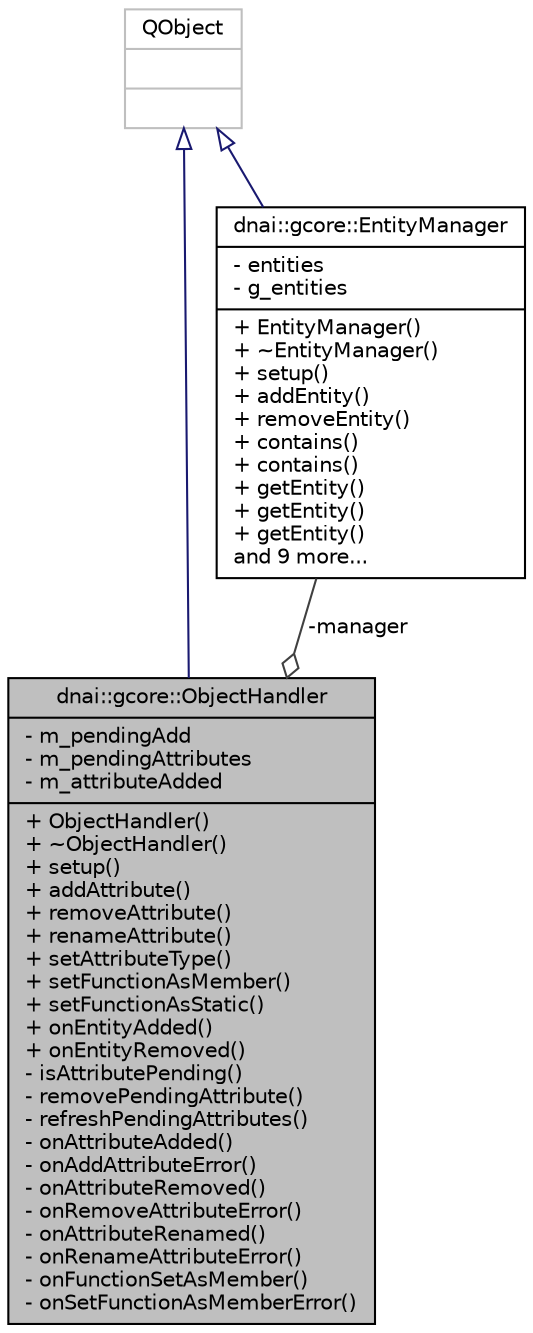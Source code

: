 digraph "dnai::gcore::ObjectHandler"
{
  edge [fontname="Helvetica",fontsize="10",labelfontname="Helvetica",labelfontsize="10"];
  node [fontname="Helvetica",fontsize="10",shape=record];
  Node1 [label="{dnai::gcore::ObjectHandler\n|- m_pendingAdd\l- m_pendingAttributes\l- m_attributeAdded\l|+ ObjectHandler()\l+ ~ObjectHandler()\l+ setup()\l+ addAttribute()\l+ removeAttribute()\l+ renameAttribute()\l+ setAttributeType()\l+ setFunctionAsMember()\l+ setFunctionAsStatic()\l+ onEntityAdded()\l+ onEntityRemoved()\l- isAttributePending()\l- removePendingAttribute()\l- refreshPendingAttributes()\l- onAttributeAdded()\l- onAddAttributeError()\l- onAttributeRemoved()\l- onRemoveAttributeError()\l- onAttributeRenamed()\l- onRenameAttributeError()\l- onFunctionSetAsMember()\l- onSetFunctionAsMemberError()\l}",height=0.2,width=0.4,color="black", fillcolor="grey75", style="filled", fontcolor="black"];
  Node2 -> Node1 [dir="back",color="midnightblue",fontsize="10",style="solid",arrowtail="onormal",fontname="Helvetica"];
  Node2 [label="{QObject\n||}",height=0.2,width=0.4,color="grey75", fillcolor="white", style="filled"];
  Node3 -> Node1 [color="grey25",fontsize="10",style="solid",label=" -manager" ,arrowhead="odiamond",fontname="Helvetica"];
  Node3 [label="{dnai::gcore::EntityManager\n|- entities\l- g_entities\l|+ EntityManager()\l+ ~EntityManager()\l+ setup()\l+ addEntity()\l+ removeEntity()\l+ contains()\l+ contains()\l+ getEntity()\l+ getEntity()\l+ getEntity()\land 9 more...\l}",height=0.2,width=0.4,color="black", fillcolor="white", style="filled",URL="$classdnai_1_1gcore_1_1_entity_manager.html"];
  Node2 -> Node3 [dir="back",color="midnightblue",fontsize="10",style="solid",arrowtail="onormal",fontname="Helvetica"];
}
